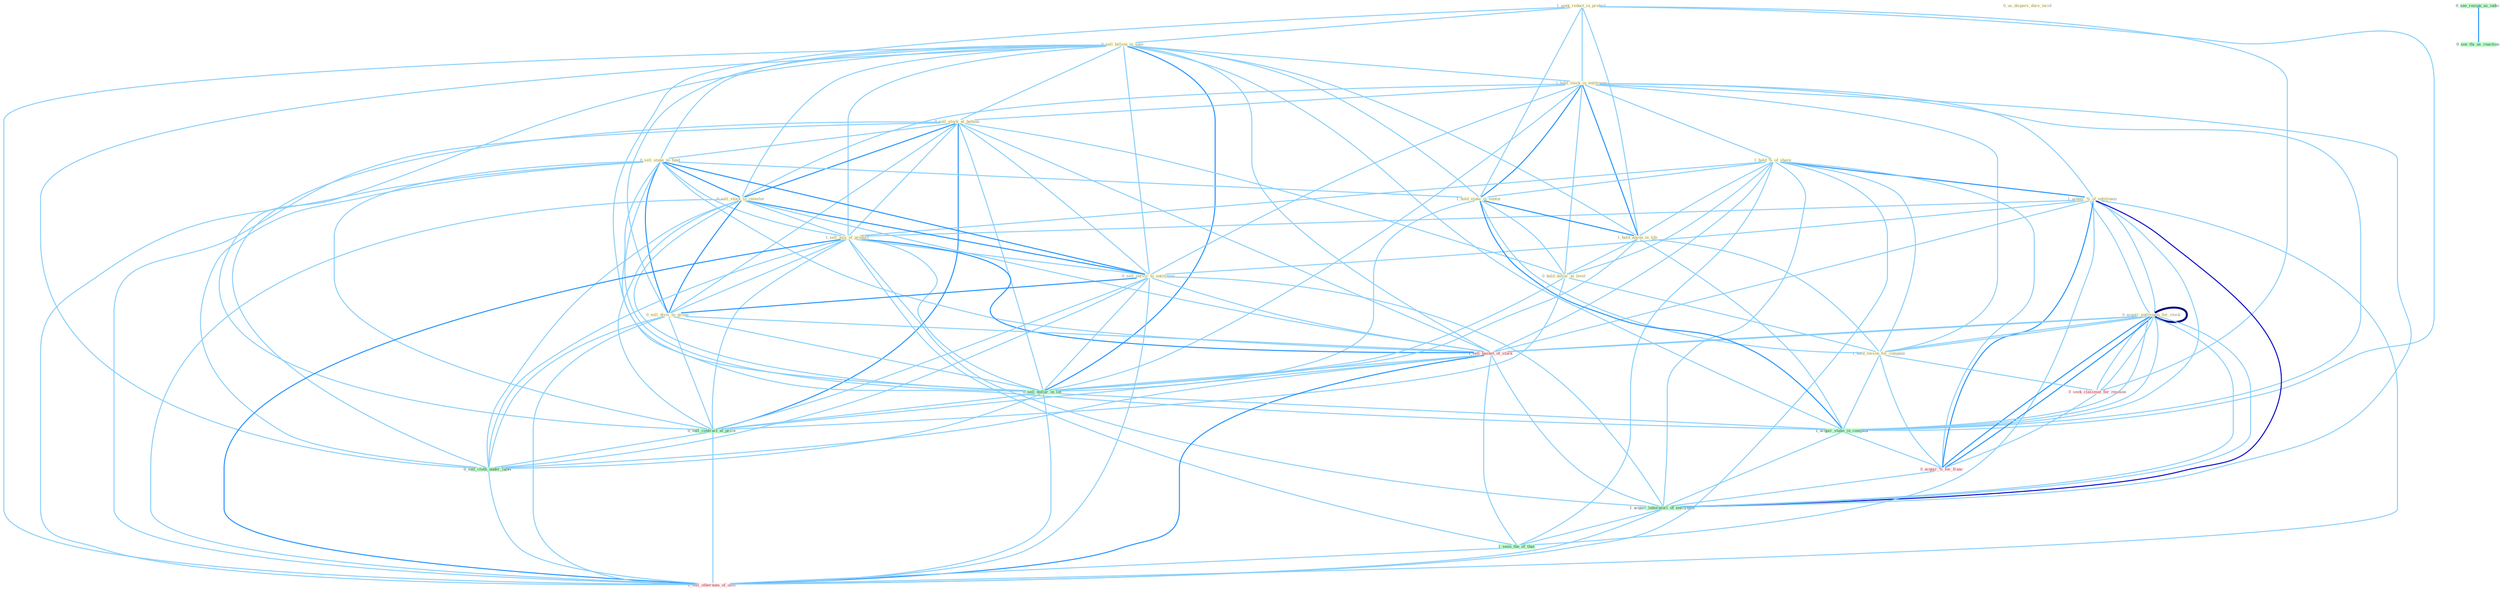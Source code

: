 Graph G{ 
    node
    [shape=polygon,style=filled,width=.5,height=.06,color="#BDFCC9",fixedsize=true,fontsize=4,
    fontcolor="#2f4f4f"];
    {node
    [color="#ffffe0", fontcolor="#8b7d6b"] "1_seek_reduct_in_protect " "0_sell_billion_in_sale " "1_hold_stock_in_entitynam " "0_sell_stock_at_bottom " "1_hold_%_of_share " "1_acquir_%_of_entitynam " "0_acquir_entitynam_for_stock " "0_sell_stake_to_fund " "1_hold_stake_in_ventur " "0_sell_stock_to_investor " "0_acquir_entitynam_for_stock " "1_sell_mix_of_product " "0_sell_servic_to_entitynam " "0_us_dispers_dure_incid " "1_hold_anyon_in_life " "0_hold_dollar_at_level " "0_sell_divis_to_group " "1_hold_lesson_for_compani "}
{node [color="#fff0f5", fontcolor="#b22222"] "0_seek_classmat_for_reunion " "1_sell_basket_of_stock " "0_acquir_%_for_franc " "1_sell_othernum_of_offic "}
edge [color="#B0E2FF"];

	"1_seek_reduct_in_protect " -- "0_sell_billion_in_sale " [w="1", color="#87cefa" ];
	"1_seek_reduct_in_protect " -- "1_hold_stock_in_entitynam " [w="1", color="#87cefa" ];
	"1_seek_reduct_in_protect " -- "1_hold_stake_in_ventur " [w="1", color="#87cefa" ];
	"1_seek_reduct_in_protect " -- "1_hold_anyon_in_life " [w="1", color="#87cefa" ];
	"1_seek_reduct_in_protect " -- "0_seek_classmat_for_reunion " [w="1", color="#87cefa" ];
	"1_seek_reduct_in_protect " -- "0_sell_dollar_in_lot " [w="1", color="#87cefa" ];
	"1_seek_reduct_in_protect " -- "1_acquir_stake_in_compani " [w="1", color="#87cefa" ];
	"0_sell_billion_in_sale " -- "1_hold_stock_in_entitynam " [w="1", color="#87cefa" ];
	"0_sell_billion_in_sale " -- "0_sell_stock_at_bottom " [w="1", color="#87cefa" ];
	"0_sell_billion_in_sale " -- "0_sell_stake_to_fund " [w="1", color="#87cefa" ];
	"0_sell_billion_in_sale " -- "1_hold_stake_in_ventur " [w="1", color="#87cefa" ];
	"0_sell_billion_in_sale " -- "0_sell_stock_to_investor " [w="1", color="#87cefa" ];
	"0_sell_billion_in_sale " -- "1_sell_mix_of_product " [w="1", color="#87cefa" ];
	"0_sell_billion_in_sale " -- "0_sell_servic_to_entitynam " [w="1", color="#87cefa" ];
	"0_sell_billion_in_sale " -- "1_hold_anyon_in_life " [w="1", color="#87cefa" ];
	"0_sell_billion_in_sale " -- "0_sell_divis_to_group " [w="1", color="#87cefa" ];
	"0_sell_billion_in_sale " -- "1_sell_basket_of_stock " [w="1", color="#87cefa" ];
	"0_sell_billion_in_sale " -- "0_sell_dollar_in_lot " [w="2", color="#1e90ff" , len=0.8];
	"0_sell_billion_in_sale " -- "1_acquir_stake_in_compani " [w="1", color="#87cefa" ];
	"0_sell_billion_in_sale " -- "0_sell_contract_at_price " [w="1", color="#87cefa" ];
	"0_sell_billion_in_sale " -- "0_sell_cloth_under_label " [w="1", color="#87cefa" ];
	"0_sell_billion_in_sale " -- "1_sell_othernum_of_offic " [w="1", color="#87cefa" ];
	"1_hold_stock_in_entitynam " -- "0_sell_stock_at_bottom " [w="1", color="#87cefa" ];
	"1_hold_stock_in_entitynam " -- "1_hold_%_of_share " [w="1", color="#87cefa" ];
	"1_hold_stock_in_entitynam " -- "1_acquir_%_of_entitynam " [w="1", color="#87cefa" ];
	"1_hold_stock_in_entitynam " -- "1_hold_stake_in_ventur " [w="2", color="#1e90ff" , len=0.8];
	"1_hold_stock_in_entitynam " -- "0_sell_stock_to_investor " [w="1", color="#87cefa" ];
	"1_hold_stock_in_entitynam " -- "0_sell_servic_to_entitynam " [w="1", color="#87cefa" ];
	"1_hold_stock_in_entitynam " -- "1_hold_anyon_in_life " [w="2", color="#1e90ff" , len=0.8];
	"1_hold_stock_in_entitynam " -- "0_hold_dollar_at_level " [w="1", color="#87cefa" ];
	"1_hold_stock_in_entitynam " -- "1_hold_lesson_for_compani " [w="1", color="#87cefa" ];
	"1_hold_stock_in_entitynam " -- "0_sell_dollar_in_lot " [w="1", color="#87cefa" ];
	"1_hold_stock_in_entitynam " -- "1_acquir_stake_in_compani " [w="1", color="#87cefa" ];
	"1_hold_stock_in_entitynam " -- "1_acquir_laboratori_of_entitynam " [w="1", color="#87cefa" ];
	"0_sell_stock_at_bottom " -- "0_sell_stake_to_fund " [w="1", color="#87cefa" ];
	"0_sell_stock_at_bottom " -- "0_sell_stock_to_investor " [w="2", color="#1e90ff" , len=0.8];
	"0_sell_stock_at_bottom " -- "1_sell_mix_of_product " [w="1", color="#87cefa" ];
	"0_sell_stock_at_bottom " -- "0_sell_servic_to_entitynam " [w="1", color="#87cefa" ];
	"0_sell_stock_at_bottom " -- "0_hold_dollar_at_level " [w="1", color="#87cefa" ];
	"0_sell_stock_at_bottom " -- "0_sell_divis_to_group " [w="1", color="#87cefa" ];
	"0_sell_stock_at_bottom " -- "1_sell_basket_of_stock " [w="1", color="#87cefa" ];
	"0_sell_stock_at_bottom " -- "0_sell_dollar_in_lot " [w="1", color="#87cefa" ];
	"0_sell_stock_at_bottom " -- "0_sell_contract_at_price " [w="2", color="#1e90ff" , len=0.8];
	"0_sell_stock_at_bottom " -- "0_sell_cloth_under_label " [w="1", color="#87cefa" ];
	"0_sell_stock_at_bottom " -- "1_sell_othernum_of_offic " [w="1", color="#87cefa" ];
	"1_hold_%_of_share " -- "1_acquir_%_of_entitynam " [w="2", color="#1e90ff" , len=0.8];
	"1_hold_%_of_share " -- "1_hold_stake_in_ventur " [w="1", color="#87cefa" ];
	"1_hold_%_of_share " -- "1_sell_mix_of_product " [w="1", color="#87cefa" ];
	"1_hold_%_of_share " -- "1_hold_anyon_in_life " [w="1", color="#87cefa" ];
	"1_hold_%_of_share " -- "0_hold_dollar_at_level " [w="1", color="#87cefa" ];
	"1_hold_%_of_share " -- "1_hold_lesson_for_compani " [w="1", color="#87cefa" ];
	"1_hold_%_of_share " -- "1_sell_basket_of_stock " [w="1", color="#87cefa" ];
	"1_hold_%_of_share " -- "0_acquir_%_for_franc " [w="1", color="#87cefa" ];
	"1_hold_%_of_share " -- "1_acquir_laboratori_of_entitynam " [w="1", color="#87cefa" ];
	"1_hold_%_of_share " -- "1_seen_the_of_that " [w="1", color="#87cefa" ];
	"1_hold_%_of_share " -- "1_sell_othernum_of_offic " [w="1", color="#87cefa" ];
	"1_acquir_%_of_entitynam " -- "0_acquir_entitynam_for_stock " [w="1", color="#87cefa" ];
	"1_acquir_%_of_entitynam " -- "0_acquir_entitynam_for_stock " [w="1", color="#87cefa" ];
	"1_acquir_%_of_entitynam " -- "1_sell_mix_of_product " [w="1", color="#87cefa" ];
	"1_acquir_%_of_entitynam " -- "0_sell_servic_to_entitynam " [w="1", color="#87cefa" ];
	"1_acquir_%_of_entitynam " -- "1_sell_basket_of_stock " [w="1", color="#87cefa" ];
	"1_acquir_%_of_entitynam " -- "1_acquir_stake_in_compani " [w="1", color="#87cefa" ];
	"1_acquir_%_of_entitynam " -- "0_acquir_%_for_franc " [w="2", color="#1e90ff" , len=0.8];
	"1_acquir_%_of_entitynam " -- "1_acquir_laboratori_of_entitynam " [w="3", color="#0000cd" , len=0.6];
	"1_acquir_%_of_entitynam " -- "1_seen_the_of_that " [w="1", color="#87cefa" ];
	"1_acquir_%_of_entitynam " -- "1_sell_othernum_of_offic " [w="1", color="#87cefa" ];
	"0_acquir_entitynam_for_stock " -- "0_acquir_entitynam_for_stock " [w="4", style=bold, color="#000080", len=0.4];
	"0_acquir_entitynam_for_stock " -- "1_hold_lesson_for_compani " [w="1", color="#87cefa" ];
	"0_acquir_entitynam_for_stock " -- "0_seek_classmat_for_reunion " [w="1", color="#87cefa" ];
	"0_acquir_entitynam_for_stock " -- "1_sell_basket_of_stock " [w="1", color="#87cefa" ];
	"0_acquir_entitynam_for_stock " -- "1_acquir_stake_in_compani " [w="1", color="#87cefa" ];
	"0_acquir_entitynam_for_stock " -- "0_acquir_%_for_franc " [w="2", color="#1e90ff" , len=0.8];
	"0_acquir_entitynam_for_stock " -- "1_acquir_laboratori_of_entitynam " [w="1", color="#87cefa" ];
	"0_sell_stake_to_fund " -- "1_hold_stake_in_ventur " [w="1", color="#87cefa" ];
	"0_sell_stake_to_fund " -- "0_sell_stock_to_investor " [w="2", color="#1e90ff" , len=0.8];
	"0_sell_stake_to_fund " -- "1_sell_mix_of_product " [w="1", color="#87cefa" ];
	"0_sell_stake_to_fund " -- "0_sell_servic_to_entitynam " [w="2", color="#1e90ff" , len=0.8];
	"0_sell_stake_to_fund " -- "0_sell_divis_to_group " [w="2", color="#1e90ff" , len=0.8];
	"0_sell_stake_to_fund " -- "1_sell_basket_of_stock " [w="1", color="#87cefa" ];
	"0_sell_stake_to_fund " -- "0_sell_dollar_in_lot " [w="1", color="#87cefa" ];
	"0_sell_stake_to_fund " -- "1_acquir_stake_in_compani " [w="1", color="#87cefa" ];
	"0_sell_stake_to_fund " -- "0_sell_contract_at_price " [w="1", color="#87cefa" ];
	"0_sell_stake_to_fund " -- "0_sell_cloth_under_label " [w="1", color="#87cefa" ];
	"0_sell_stake_to_fund " -- "1_sell_othernum_of_offic " [w="1", color="#87cefa" ];
	"1_hold_stake_in_ventur " -- "1_hold_anyon_in_life " [w="2", color="#1e90ff" , len=0.8];
	"1_hold_stake_in_ventur " -- "0_hold_dollar_at_level " [w="1", color="#87cefa" ];
	"1_hold_stake_in_ventur " -- "1_hold_lesson_for_compani " [w="1", color="#87cefa" ];
	"1_hold_stake_in_ventur " -- "0_sell_dollar_in_lot " [w="1", color="#87cefa" ];
	"1_hold_stake_in_ventur " -- "1_acquir_stake_in_compani " [w="2", color="#1e90ff" , len=0.8];
	"0_sell_stock_to_investor " -- "1_sell_mix_of_product " [w="1", color="#87cefa" ];
	"0_sell_stock_to_investor " -- "0_sell_servic_to_entitynam " [w="2", color="#1e90ff" , len=0.8];
	"0_sell_stock_to_investor " -- "0_sell_divis_to_group " [w="2", color="#1e90ff" , len=0.8];
	"0_sell_stock_to_investor " -- "1_sell_basket_of_stock " [w="1", color="#87cefa" ];
	"0_sell_stock_to_investor " -- "0_sell_dollar_in_lot " [w="1", color="#87cefa" ];
	"0_sell_stock_to_investor " -- "0_sell_contract_at_price " [w="1", color="#87cefa" ];
	"0_sell_stock_to_investor " -- "0_sell_cloth_under_label " [w="1", color="#87cefa" ];
	"0_sell_stock_to_investor " -- "1_sell_othernum_of_offic " [w="1", color="#87cefa" ];
	"0_acquir_entitynam_for_stock " -- "1_hold_lesson_for_compani " [w="1", color="#87cefa" ];
	"0_acquir_entitynam_for_stock " -- "0_seek_classmat_for_reunion " [w="1", color="#87cefa" ];
	"0_acquir_entitynam_for_stock " -- "1_sell_basket_of_stock " [w="1", color="#87cefa" ];
	"0_acquir_entitynam_for_stock " -- "1_acquir_stake_in_compani " [w="1", color="#87cefa" ];
	"0_acquir_entitynam_for_stock " -- "0_acquir_%_for_franc " [w="2", color="#1e90ff" , len=0.8];
	"0_acquir_entitynam_for_stock " -- "1_acquir_laboratori_of_entitynam " [w="1", color="#87cefa" ];
	"1_sell_mix_of_product " -- "0_sell_servic_to_entitynam " [w="1", color="#87cefa" ];
	"1_sell_mix_of_product " -- "0_sell_divis_to_group " [w="1", color="#87cefa" ];
	"1_sell_mix_of_product " -- "1_sell_basket_of_stock " [w="2", color="#1e90ff" , len=0.8];
	"1_sell_mix_of_product " -- "0_sell_dollar_in_lot " [w="1", color="#87cefa" ];
	"1_sell_mix_of_product " -- "0_sell_contract_at_price " [w="1", color="#87cefa" ];
	"1_sell_mix_of_product " -- "1_acquir_laboratori_of_entitynam " [w="1", color="#87cefa" ];
	"1_sell_mix_of_product " -- "0_sell_cloth_under_label " [w="1", color="#87cefa" ];
	"1_sell_mix_of_product " -- "1_seen_the_of_that " [w="1", color="#87cefa" ];
	"1_sell_mix_of_product " -- "1_sell_othernum_of_offic " [w="2", color="#1e90ff" , len=0.8];
	"0_sell_servic_to_entitynam " -- "0_sell_divis_to_group " [w="2", color="#1e90ff" , len=0.8];
	"0_sell_servic_to_entitynam " -- "1_sell_basket_of_stock " [w="1", color="#87cefa" ];
	"0_sell_servic_to_entitynam " -- "0_sell_dollar_in_lot " [w="1", color="#87cefa" ];
	"0_sell_servic_to_entitynam " -- "0_sell_contract_at_price " [w="1", color="#87cefa" ];
	"0_sell_servic_to_entitynam " -- "1_acquir_laboratori_of_entitynam " [w="1", color="#87cefa" ];
	"0_sell_servic_to_entitynam " -- "0_sell_cloth_under_label " [w="1", color="#87cefa" ];
	"0_sell_servic_to_entitynam " -- "1_sell_othernum_of_offic " [w="1", color="#87cefa" ];
	"1_hold_anyon_in_life " -- "0_hold_dollar_at_level " [w="1", color="#87cefa" ];
	"1_hold_anyon_in_life " -- "1_hold_lesson_for_compani " [w="1", color="#87cefa" ];
	"1_hold_anyon_in_life " -- "0_sell_dollar_in_lot " [w="1", color="#87cefa" ];
	"1_hold_anyon_in_life " -- "1_acquir_stake_in_compani " [w="1", color="#87cefa" ];
	"0_hold_dollar_at_level " -- "1_hold_lesson_for_compani " [w="1", color="#87cefa" ];
	"0_hold_dollar_at_level " -- "0_sell_dollar_in_lot " [w="1", color="#87cefa" ];
	"0_hold_dollar_at_level " -- "0_sell_contract_at_price " [w="1", color="#87cefa" ];
	"0_sell_divis_to_group " -- "1_sell_basket_of_stock " [w="1", color="#87cefa" ];
	"0_sell_divis_to_group " -- "0_sell_dollar_in_lot " [w="1", color="#87cefa" ];
	"0_sell_divis_to_group " -- "0_sell_contract_at_price " [w="1", color="#87cefa" ];
	"0_sell_divis_to_group " -- "0_sell_cloth_under_label " [w="1", color="#87cefa" ];
	"0_sell_divis_to_group " -- "1_sell_othernum_of_offic " [w="1", color="#87cefa" ];
	"1_hold_lesson_for_compani " -- "0_seek_classmat_for_reunion " [w="1", color="#87cefa" ];
	"1_hold_lesson_for_compani " -- "1_acquir_stake_in_compani " [w="1", color="#87cefa" ];
	"1_hold_lesson_for_compani " -- "0_acquir_%_for_franc " [w="1", color="#87cefa" ];
	"0_seek_classmat_for_reunion " -- "0_acquir_%_for_franc " [w="1", color="#87cefa" ];
	"1_sell_basket_of_stock " -- "0_sell_dollar_in_lot " [w="1", color="#87cefa" ];
	"1_sell_basket_of_stock " -- "0_sell_contract_at_price " [w="1", color="#87cefa" ];
	"1_sell_basket_of_stock " -- "1_acquir_laboratori_of_entitynam " [w="1", color="#87cefa" ];
	"1_sell_basket_of_stock " -- "0_sell_cloth_under_label " [w="1", color="#87cefa" ];
	"1_sell_basket_of_stock " -- "1_seen_the_of_that " [w="1", color="#87cefa" ];
	"1_sell_basket_of_stock " -- "1_sell_othernum_of_offic " [w="2", color="#1e90ff" , len=0.8];
	"0_sell_dollar_in_lot " -- "1_acquir_stake_in_compani " [w="1", color="#87cefa" ];
	"0_sell_dollar_in_lot " -- "0_sell_contract_at_price " [w="1", color="#87cefa" ];
	"0_sell_dollar_in_lot " -- "0_sell_cloth_under_label " [w="1", color="#87cefa" ];
	"0_sell_dollar_in_lot " -- "1_sell_othernum_of_offic " [w="1", color="#87cefa" ];
	"0_see_resign_as_indic " -- "0_see_thi_as_reaction " [w="2", color="#1e90ff" , len=0.8];
	"1_acquir_stake_in_compani " -- "0_acquir_%_for_franc " [w="1", color="#87cefa" ];
	"1_acquir_stake_in_compani " -- "1_acquir_laboratori_of_entitynam " [w="1", color="#87cefa" ];
	"0_acquir_%_for_franc " -- "1_acquir_laboratori_of_entitynam " [w="1", color="#87cefa" ];
	"0_sell_contract_at_price " -- "0_sell_cloth_under_label " [w="1", color="#87cefa" ];
	"0_sell_contract_at_price " -- "1_sell_othernum_of_offic " [w="1", color="#87cefa" ];
	"1_acquir_laboratori_of_entitynam " -- "1_seen_the_of_that " [w="1", color="#87cefa" ];
	"1_acquir_laboratori_of_entitynam " -- "1_sell_othernum_of_offic " [w="1", color="#87cefa" ];
	"0_sell_cloth_under_label " -- "1_sell_othernum_of_offic " [w="1", color="#87cefa" ];
	"1_seen_the_of_that " -- "1_sell_othernum_of_offic " [w="1", color="#87cefa" ];
}